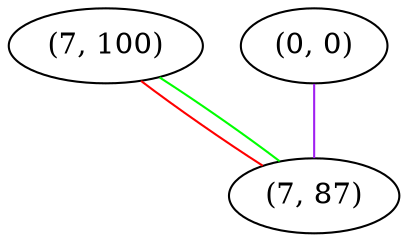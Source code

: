 graph "" {
"(7, 100)";
"(0, 0)";
"(7, 87)";
"(7, 100)" -- "(7, 87)"  [color=red, key=0, weight=1];
"(7, 100)" -- "(7, 87)"  [color=green, key=1, weight=2];
"(0, 0)" -- "(7, 87)"  [color=purple, key=0, weight=4];
}
